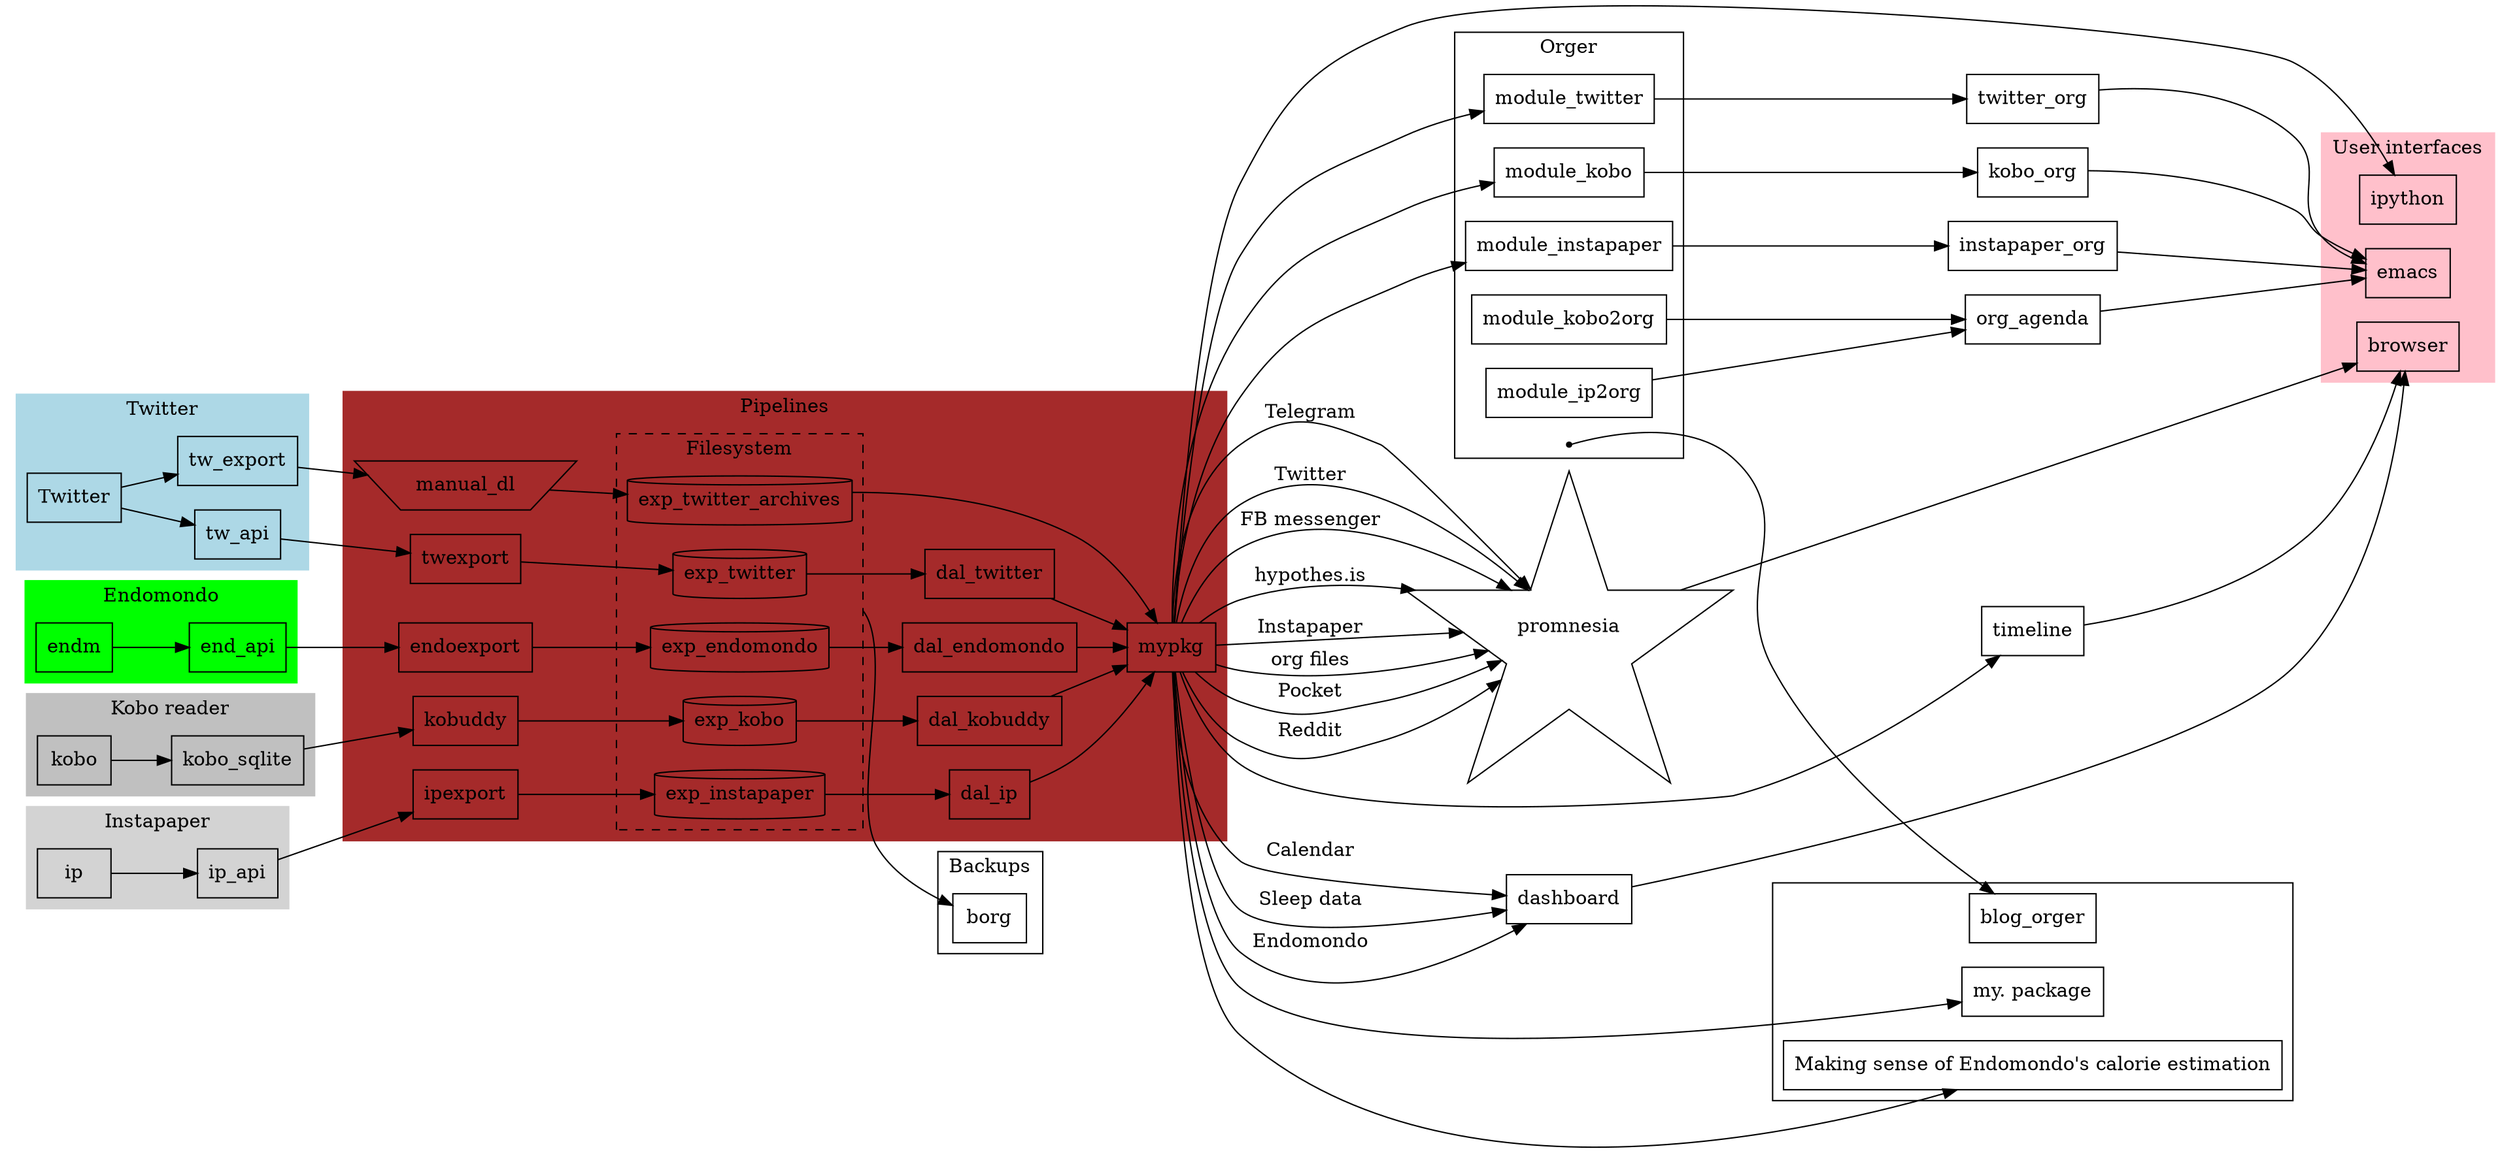 # http://www.graphviz.org/content/cluster

digraph G {
  # https://stackoverflow.com/a/2012106/706389
  compound=true;

  // concatenate=true; // eh, doesn't seem to work..

  node [shape="box"];
  rankdir="LR";


subgraph cluster_twittercom {
	label="Twitter";
	style=filled;
	color=lightblue;
	// node [style=filled,color=white];

  tw [label = "Twitter"];
  tw_export;
  tw_api;
	// a0 -> a1 -> a2 -> a3;
}
tw -> tw_api;
tw -> tw_export;

subgraph cluster_endomondo {
	label="Endomondo";
  style=filled;
  color=green;
  endm;
  end_api;
	// node [style=filled];
	// b0 -> b1 -> b2 -> b3;
}
endm -> end_api;

# TODO indicate frequencies?

subgraph cluster_kobo {
  label="Kobo reader";
  style=filled;
  color=gray;
  kobo;
  kobo -> kobo_sqlite;
}

# TODO also could show how data gets _into_ the services, i.e. clients?
subgraph cluster_instapaper {
  label="Instapaper";
  style=filled;
  color=lightgray;

  ip;
  ip_api;
}
ip -> ip_api;


# TODO hmm. how to still draw a frame around it?
subgraph cluster_pipelines {
  label="Pipelines";
  style=filled;
  color=brown;

  # meh
  subgraph cluster_exports {
    node [shape=cylinder];
    label="Filesystem";
    rank=same;
    style=dashed;
    color=black;

    exp_kobo;
    exp_twitter_archives;
    exp_twitter;
    exp_endomondo;
    exp_instapaper;
  }


  twexport;
  endoexport;
  ipexport;

  manual_dl[shape=invtrapezium];

  tw_export   -> manual_dl  -> exp_twitter_archives;
  tw_api      -> twexport   -> exp_twitter;

  end_api     -> endoexport -> exp_endomondo;
  ip_api      -> ipexport   -> exp_instapaper;

  kobo_sqlite -> kobuddy    -> exp_kobo;


  exp_twitter_archives            -> mypkg;
  exp_twitter    -> dal_twitter   -> mypkg;
  exp_endomondo  -> dal_endomondo -> mypkg;
  exp_instapaper -> dal_ip        -> mypkg;

  exp_kobo       -> dal_kobuddy   -> mypkg;

}
# TODO mypkg is somewhat specific to my needs
# TODO highlight that it's easy to hook to DAL 

# TODO distinguish manual and automatic nodes?
# TODO instead have twexport on edges? ultimately not that much difference..

# TODO position borg above

# TODO svg output with links
subgraph cluster_backups {
  label="Backups";

  borg;

# exp_kobo             -> borg [style=dashed];
# exp_twitter_archives -> borg [style=dashed];
# exp_twitter          -> borg [style=dashed];
# exp_endomondo        -> borg [style=dashed];
}

exp_twitter -> borg [ltail=cluster_exports];

# TODO mark edges that use cachew?

subgraph cluster_orger {
  label=Orger;
  module_twitter;
  module_kobo;
  module_instapaper;

  module_kobo2org;
  module_ip2org;

  orger_point [shape=point];
}
mypkg -> module_twitter;
mypkg -> module_kobo;
mypkg -> module_instapaper;

# TODO these are read only; contribute to search
module_twitter    -> twitter_org;
module_kobo       -> kobo_org;
module_instapaper -> instapaper_org;

module_kobo2org   -> org_agenda;
module_ip2org     -> org_agenda;

org_agenda -> emacs;

# TODO cloudmacs?
# TODO arctee
# TODO link some of my blog posts? E.g. ones using endomondo



subgraph cluster_ui {
  label="User interfaces";
  style=filled;
  color=pink;

  emacs;
  browser;
  ipython;
}

mypkg -> ipython;

mypkg -> timeline;

mypkg -> dashboard [label="Calendar"];
mypkg -> dashboard [label="Sleep data"];
mypkg -> dashboard [label="Endomondo"];


promnesia [shape=star];


mypkg -> promnesia [label="FB messenger"];
mypkg -> promnesia [label="hypothes.is" ];
mypkg -> promnesia [label="Instapaper"  ];
mypkg -> promnesia [label="org files"   ];
mypkg -> promnesia [label="Pocket"      ];
mypkg -> promnesia [label="Reddit"      ];
# TODO show missing links? like HN
mypkg -> promnesia [label="Telegram"    ];
mypkg -> promnesia [label="Twitter"     ];


promnesia -> browser;
timeline  -> browser;
dashboard -> browser;


{
  kobo_org,
  twitter_org,
  instapaper_org
} -> emacs;

# TODO I guess it's nice to mention where I mention certain bits of infrastructure?

# TODO style blog posts differently?
# TODO position below all

subgraph cluster_blog {
  blog_hb_kcals [
    label="Making sense of Endomondo's calorie estimation";
    URL="https://beepb00p.xyz/heartbeats_vs_kcals.html";
  ];
  blog_mypkg [
    label="my. package";
    URL="https://beepb00p.xyz/mypkg.html";
  ];
  blog_orger;
}
# TODO https://beepb00p.xyz/takeout-data-gone.html

# TODO use different line styles...
# TODO pipelines could link to sad state
orger_point -> blog_orger;
mypkg -> blog_hb_kcals;
mypkg -> blog_mypkg;
// 

}
